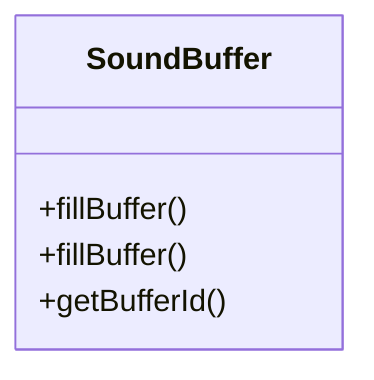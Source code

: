 classDiagram
    class SoundBuffer {
        +fillBuffer()
        +fillBuffer()
        +getBufferId()
    }